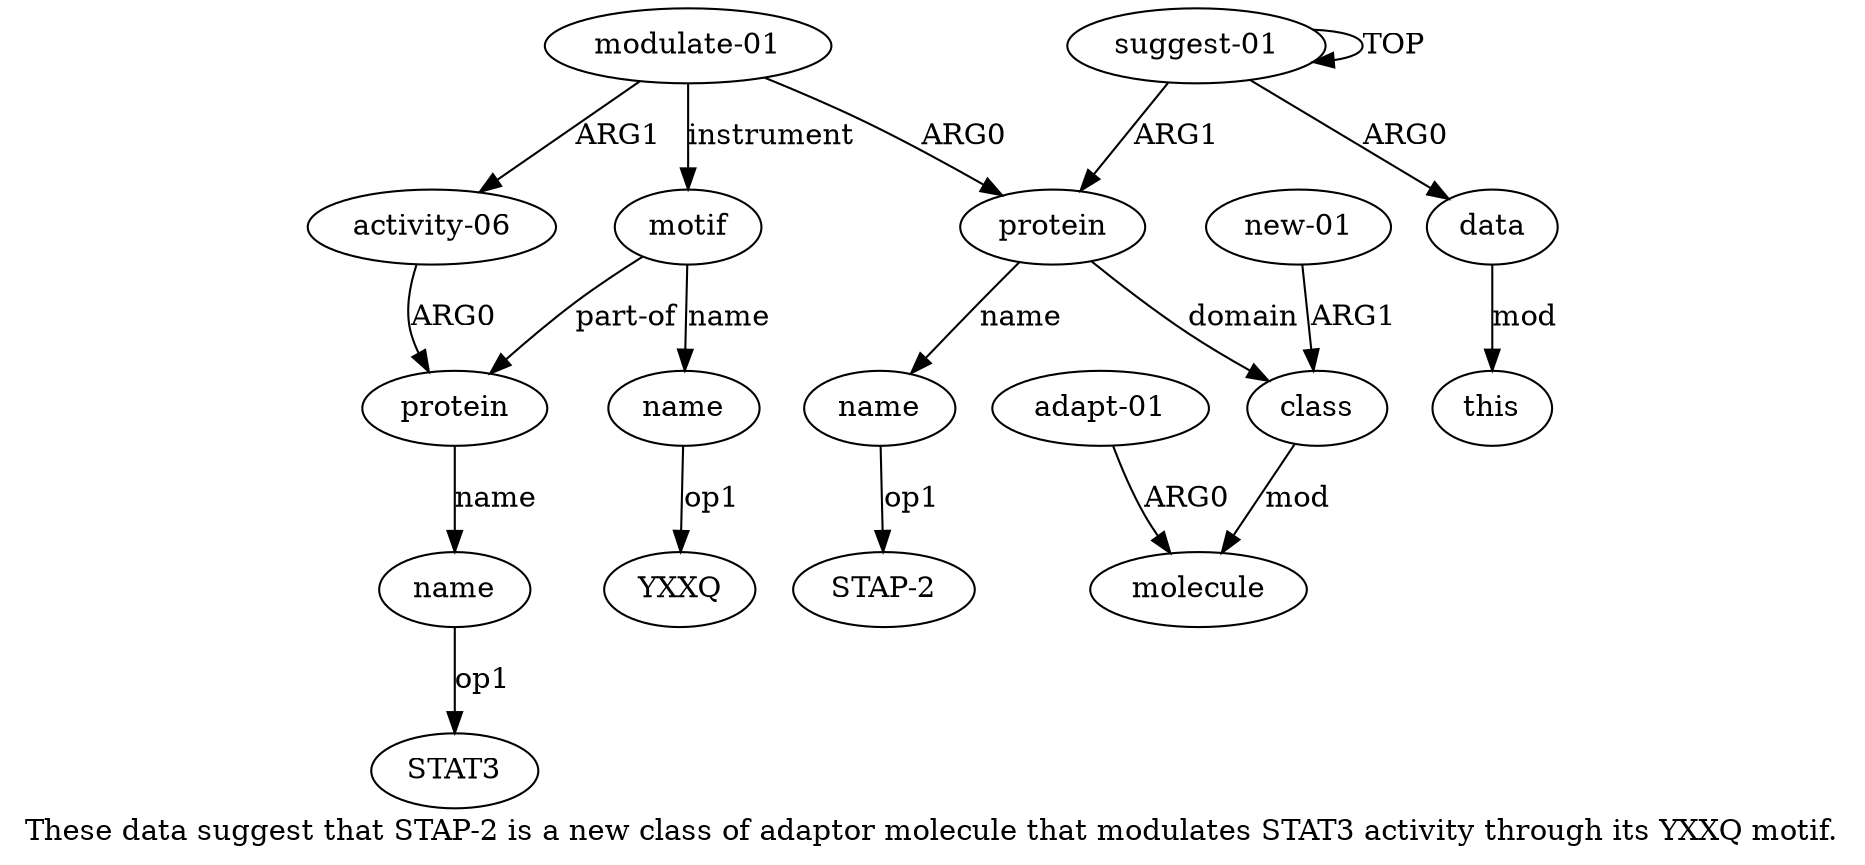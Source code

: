 digraph  {
	graph [label="These data suggest that STAP-2 is a new class of adaptor molecule that modulates STAT3 activity through its YXXQ motif."];
	node [label="\N"];
	"a14 YXXQ"	 [color=black,
		gold_ind=-1,
		gold_label=YXXQ,
		label=YXXQ,
		test_ind=-1,
		test_label=YXXQ];
	a14	 [color=black,
		gold_ind=14,
		gold_label=name,
		label=name,
		test_ind=14,
		test_label=name];
	a14 -> "a14 YXXQ" [key=0,
	color=black,
	gold_label=op1,
	label=op1,
	test_label=op1];
a11 [color=black,
	gold_ind=11,
	gold_label=protein,
	label=protein,
	test_ind=11,
	test_label=protein];
a12 [color=black,
	gold_ind=12,
	gold_label=name,
	label=name,
	test_ind=12,
	test_label=name];
a11 -> a12 [key=0,
color=black,
gold_label=name,
label=name,
test_label=name];
a10 [color=black,
gold_ind=10,
gold_label="activity-06",
label="activity-06",
test_ind=10,
test_label="activity-06"];
a10 -> a11 [key=0,
color=black,
gold_label=ARG0,
label=ARG0,
test_label=ARG0];
a13 [color=black,
gold_ind=13,
gold_label=motif,
label=motif,
test_ind=13,
test_label=motif];
a13 -> a14 [key=0,
color=black,
gold_label=name,
label=name,
test_label=name];
a13 -> a11 [key=0,
color=black,
gold_label="part-of",
label="part-of",
test_label="part-of"];
"a12 STAT3" [color=black,
gold_ind=-1,
gold_label=STAT3,
label=STAT3,
test_ind=-1,
test_label=STAT3];
a12 -> "a12 STAT3" [key=0,
color=black,
gold_label=op1,
label=op1,
test_label=op1];
"a4 STAP-2" [color=black,
gold_ind=-1,
gold_label="STAP-2",
label="STAP-2",
test_ind=-1,
test_label="STAP-2"];
a1 [color=black,
gold_ind=1,
gold_label=data,
label=data,
test_ind=1,
test_label=data];
a2 [color=black,
gold_ind=2,
gold_label=this,
label=this,
test_ind=2,
test_label=this];
a1 -> a2 [key=0,
color=black,
gold_label=mod,
label=mod,
test_label=mod];
a0 [color=black,
gold_ind=0,
gold_label="suggest-01",
label="suggest-01",
test_ind=0,
test_label="suggest-01"];
a0 -> a1 [key=0,
color=black,
gold_label=ARG0,
label=ARG0,
test_label=ARG0];
a0 -> a0 [key=0,
color=black,
gold_label=TOP,
label=TOP,
test_label=TOP];
a3 [color=black,
gold_ind=3,
gold_label=protein,
label=protein,
test_ind=3,
test_label=protein];
a0 -> a3 [key=0,
color=black,
gold_label=ARG1,
label=ARG1,
test_label=ARG1];
a5 [color=black,
gold_ind=5,
gold_label=class,
label=class,
test_ind=5,
test_label=class];
a3 -> a5 [key=0,
color=black,
gold_label=domain,
label=domain,
test_label=domain];
a4 [color=black,
gold_ind=4,
gold_label=name,
label=name,
test_ind=4,
test_label=name];
a3 -> a4 [key=0,
color=black,
gold_label=name,
label=name,
test_label=name];
a6 [color=black,
gold_ind=6,
gold_label=molecule,
label=molecule,
test_ind=6,
test_label=molecule];
a5 -> a6 [key=0,
color=black,
gold_label=mod,
label=mod,
test_label=mod];
a4 -> "a4 STAP-2" [key=0,
color=black,
gold_label=op1,
label=op1,
test_label=op1];
a7 [color=black,
gold_ind=7,
gold_label="adapt-01",
label="adapt-01",
test_ind=7,
test_label="adapt-01"];
a7 -> a6 [key=0,
color=black,
gold_label=ARG0,
label=ARG0,
test_label=ARG0];
a9 [color=black,
gold_ind=9,
gold_label="modulate-01",
label="modulate-01",
test_ind=9,
test_label="modulate-01"];
a9 -> a10 [key=0,
color=black,
gold_label=ARG1,
label=ARG1,
test_label=ARG1];
a9 -> a13 [key=0,
color=black,
gold_label=instrument,
label=instrument,
test_label=instrument];
a9 -> a3 [key=0,
color=black,
gold_label=ARG0,
label=ARG0,
test_label=ARG0];
a8 [color=black,
gold_ind=8,
gold_label="new-01",
label="new-01",
test_ind=8,
test_label="new-01"];
a8 -> a5 [key=0,
color=black,
gold_label=ARG1,
label=ARG1,
test_label=ARG1];
}
